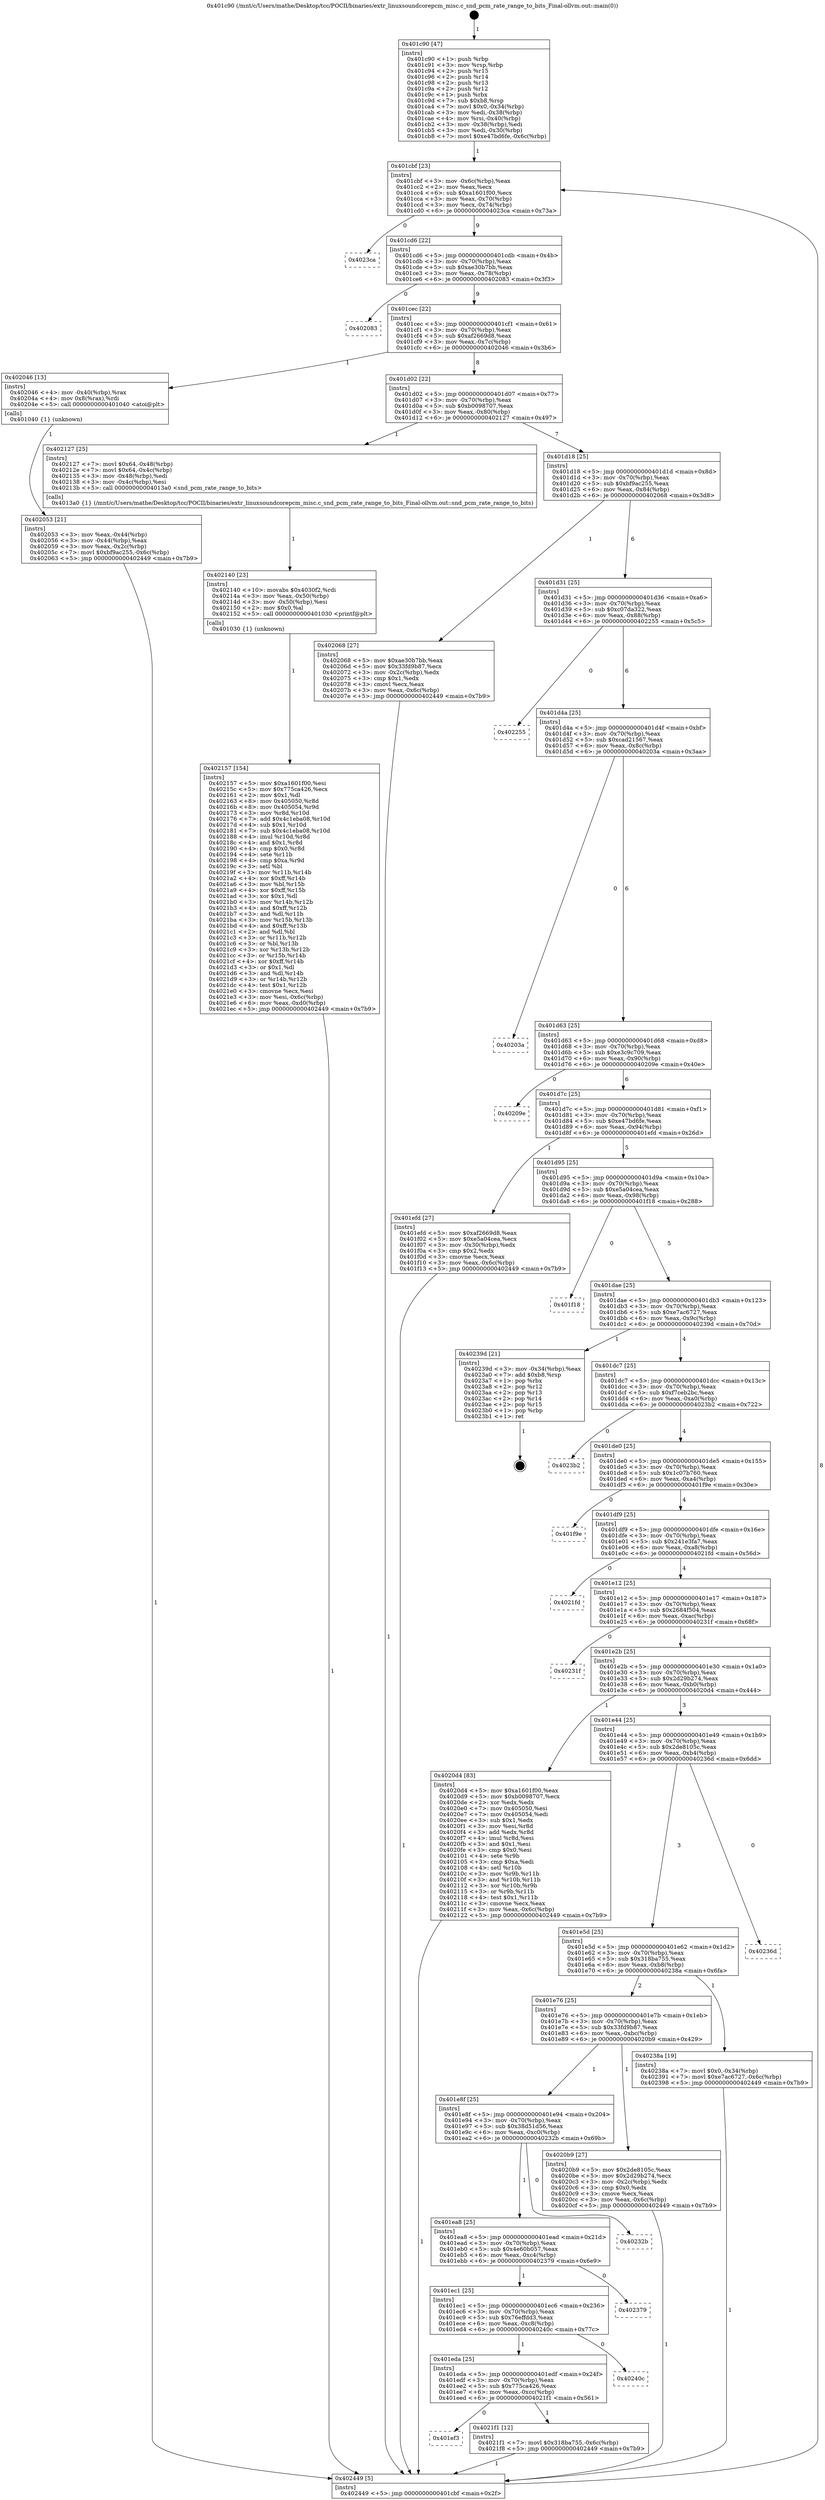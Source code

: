 digraph "0x401c90" {
  label = "0x401c90 (/mnt/c/Users/mathe/Desktop/tcc/POCII/binaries/extr_linuxsoundcorepcm_misc.c_snd_pcm_rate_range_to_bits_Final-ollvm.out::main(0))"
  labelloc = "t"
  node[shape=record]

  Entry [label="",width=0.3,height=0.3,shape=circle,fillcolor=black,style=filled]
  "0x401cbf" [label="{
     0x401cbf [23]\l
     | [instrs]\l
     &nbsp;&nbsp;0x401cbf \<+3\>: mov -0x6c(%rbp),%eax\l
     &nbsp;&nbsp;0x401cc2 \<+2\>: mov %eax,%ecx\l
     &nbsp;&nbsp;0x401cc4 \<+6\>: sub $0xa1601f00,%ecx\l
     &nbsp;&nbsp;0x401cca \<+3\>: mov %eax,-0x70(%rbp)\l
     &nbsp;&nbsp;0x401ccd \<+3\>: mov %ecx,-0x74(%rbp)\l
     &nbsp;&nbsp;0x401cd0 \<+6\>: je 00000000004023ca \<main+0x73a\>\l
  }"]
  "0x4023ca" [label="{
     0x4023ca\l
  }", style=dashed]
  "0x401cd6" [label="{
     0x401cd6 [22]\l
     | [instrs]\l
     &nbsp;&nbsp;0x401cd6 \<+5\>: jmp 0000000000401cdb \<main+0x4b\>\l
     &nbsp;&nbsp;0x401cdb \<+3\>: mov -0x70(%rbp),%eax\l
     &nbsp;&nbsp;0x401cde \<+5\>: sub $0xae30b7bb,%eax\l
     &nbsp;&nbsp;0x401ce3 \<+3\>: mov %eax,-0x78(%rbp)\l
     &nbsp;&nbsp;0x401ce6 \<+6\>: je 0000000000402083 \<main+0x3f3\>\l
  }"]
  Exit [label="",width=0.3,height=0.3,shape=circle,fillcolor=black,style=filled,peripheries=2]
  "0x402083" [label="{
     0x402083\l
  }", style=dashed]
  "0x401cec" [label="{
     0x401cec [22]\l
     | [instrs]\l
     &nbsp;&nbsp;0x401cec \<+5\>: jmp 0000000000401cf1 \<main+0x61\>\l
     &nbsp;&nbsp;0x401cf1 \<+3\>: mov -0x70(%rbp),%eax\l
     &nbsp;&nbsp;0x401cf4 \<+5\>: sub $0xaf2669d8,%eax\l
     &nbsp;&nbsp;0x401cf9 \<+3\>: mov %eax,-0x7c(%rbp)\l
     &nbsp;&nbsp;0x401cfc \<+6\>: je 0000000000402046 \<main+0x3b6\>\l
  }"]
  "0x401ef3" [label="{
     0x401ef3\l
  }", style=dashed]
  "0x402046" [label="{
     0x402046 [13]\l
     | [instrs]\l
     &nbsp;&nbsp;0x402046 \<+4\>: mov -0x40(%rbp),%rax\l
     &nbsp;&nbsp;0x40204a \<+4\>: mov 0x8(%rax),%rdi\l
     &nbsp;&nbsp;0x40204e \<+5\>: call 0000000000401040 \<atoi@plt\>\l
     | [calls]\l
     &nbsp;&nbsp;0x401040 \{1\} (unknown)\l
  }"]
  "0x401d02" [label="{
     0x401d02 [22]\l
     | [instrs]\l
     &nbsp;&nbsp;0x401d02 \<+5\>: jmp 0000000000401d07 \<main+0x77\>\l
     &nbsp;&nbsp;0x401d07 \<+3\>: mov -0x70(%rbp),%eax\l
     &nbsp;&nbsp;0x401d0a \<+5\>: sub $0xb0098707,%eax\l
     &nbsp;&nbsp;0x401d0f \<+3\>: mov %eax,-0x80(%rbp)\l
     &nbsp;&nbsp;0x401d12 \<+6\>: je 0000000000402127 \<main+0x497\>\l
  }"]
  "0x4021f1" [label="{
     0x4021f1 [12]\l
     | [instrs]\l
     &nbsp;&nbsp;0x4021f1 \<+7\>: movl $0x318ba755,-0x6c(%rbp)\l
     &nbsp;&nbsp;0x4021f8 \<+5\>: jmp 0000000000402449 \<main+0x7b9\>\l
  }"]
  "0x402127" [label="{
     0x402127 [25]\l
     | [instrs]\l
     &nbsp;&nbsp;0x402127 \<+7\>: movl $0x64,-0x48(%rbp)\l
     &nbsp;&nbsp;0x40212e \<+7\>: movl $0x64,-0x4c(%rbp)\l
     &nbsp;&nbsp;0x402135 \<+3\>: mov -0x48(%rbp),%edi\l
     &nbsp;&nbsp;0x402138 \<+3\>: mov -0x4c(%rbp),%esi\l
     &nbsp;&nbsp;0x40213b \<+5\>: call 00000000004013a0 \<snd_pcm_rate_range_to_bits\>\l
     | [calls]\l
     &nbsp;&nbsp;0x4013a0 \{1\} (/mnt/c/Users/mathe/Desktop/tcc/POCII/binaries/extr_linuxsoundcorepcm_misc.c_snd_pcm_rate_range_to_bits_Final-ollvm.out::snd_pcm_rate_range_to_bits)\l
  }"]
  "0x401d18" [label="{
     0x401d18 [25]\l
     | [instrs]\l
     &nbsp;&nbsp;0x401d18 \<+5\>: jmp 0000000000401d1d \<main+0x8d\>\l
     &nbsp;&nbsp;0x401d1d \<+3\>: mov -0x70(%rbp),%eax\l
     &nbsp;&nbsp;0x401d20 \<+5\>: sub $0xbf9ac255,%eax\l
     &nbsp;&nbsp;0x401d25 \<+6\>: mov %eax,-0x84(%rbp)\l
     &nbsp;&nbsp;0x401d2b \<+6\>: je 0000000000402068 \<main+0x3d8\>\l
  }"]
  "0x401eda" [label="{
     0x401eda [25]\l
     | [instrs]\l
     &nbsp;&nbsp;0x401eda \<+5\>: jmp 0000000000401edf \<main+0x24f\>\l
     &nbsp;&nbsp;0x401edf \<+3\>: mov -0x70(%rbp),%eax\l
     &nbsp;&nbsp;0x401ee2 \<+5\>: sub $0x775ca426,%eax\l
     &nbsp;&nbsp;0x401ee7 \<+6\>: mov %eax,-0xcc(%rbp)\l
     &nbsp;&nbsp;0x401eed \<+6\>: je 00000000004021f1 \<main+0x561\>\l
  }"]
  "0x402068" [label="{
     0x402068 [27]\l
     | [instrs]\l
     &nbsp;&nbsp;0x402068 \<+5\>: mov $0xae30b7bb,%eax\l
     &nbsp;&nbsp;0x40206d \<+5\>: mov $0x33fd9b87,%ecx\l
     &nbsp;&nbsp;0x402072 \<+3\>: mov -0x2c(%rbp),%edx\l
     &nbsp;&nbsp;0x402075 \<+3\>: cmp $0x1,%edx\l
     &nbsp;&nbsp;0x402078 \<+3\>: cmovl %ecx,%eax\l
     &nbsp;&nbsp;0x40207b \<+3\>: mov %eax,-0x6c(%rbp)\l
     &nbsp;&nbsp;0x40207e \<+5\>: jmp 0000000000402449 \<main+0x7b9\>\l
  }"]
  "0x401d31" [label="{
     0x401d31 [25]\l
     | [instrs]\l
     &nbsp;&nbsp;0x401d31 \<+5\>: jmp 0000000000401d36 \<main+0xa6\>\l
     &nbsp;&nbsp;0x401d36 \<+3\>: mov -0x70(%rbp),%eax\l
     &nbsp;&nbsp;0x401d39 \<+5\>: sub $0xc07da322,%eax\l
     &nbsp;&nbsp;0x401d3e \<+6\>: mov %eax,-0x88(%rbp)\l
     &nbsp;&nbsp;0x401d44 \<+6\>: je 0000000000402255 \<main+0x5c5\>\l
  }"]
  "0x40240c" [label="{
     0x40240c\l
  }", style=dashed]
  "0x402255" [label="{
     0x402255\l
  }", style=dashed]
  "0x401d4a" [label="{
     0x401d4a [25]\l
     | [instrs]\l
     &nbsp;&nbsp;0x401d4a \<+5\>: jmp 0000000000401d4f \<main+0xbf\>\l
     &nbsp;&nbsp;0x401d4f \<+3\>: mov -0x70(%rbp),%eax\l
     &nbsp;&nbsp;0x401d52 \<+5\>: sub $0xcad21567,%eax\l
     &nbsp;&nbsp;0x401d57 \<+6\>: mov %eax,-0x8c(%rbp)\l
     &nbsp;&nbsp;0x401d5d \<+6\>: je 000000000040203a \<main+0x3aa\>\l
  }"]
  "0x401ec1" [label="{
     0x401ec1 [25]\l
     | [instrs]\l
     &nbsp;&nbsp;0x401ec1 \<+5\>: jmp 0000000000401ec6 \<main+0x236\>\l
     &nbsp;&nbsp;0x401ec6 \<+3\>: mov -0x70(%rbp),%eax\l
     &nbsp;&nbsp;0x401ec9 \<+5\>: sub $0x76effdd3,%eax\l
     &nbsp;&nbsp;0x401ece \<+6\>: mov %eax,-0xc8(%rbp)\l
     &nbsp;&nbsp;0x401ed4 \<+6\>: je 000000000040240c \<main+0x77c\>\l
  }"]
  "0x40203a" [label="{
     0x40203a\l
  }", style=dashed]
  "0x401d63" [label="{
     0x401d63 [25]\l
     | [instrs]\l
     &nbsp;&nbsp;0x401d63 \<+5\>: jmp 0000000000401d68 \<main+0xd8\>\l
     &nbsp;&nbsp;0x401d68 \<+3\>: mov -0x70(%rbp),%eax\l
     &nbsp;&nbsp;0x401d6b \<+5\>: sub $0xe3c9c709,%eax\l
     &nbsp;&nbsp;0x401d70 \<+6\>: mov %eax,-0x90(%rbp)\l
     &nbsp;&nbsp;0x401d76 \<+6\>: je 000000000040209e \<main+0x40e\>\l
  }"]
  "0x402379" [label="{
     0x402379\l
  }", style=dashed]
  "0x40209e" [label="{
     0x40209e\l
  }", style=dashed]
  "0x401d7c" [label="{
     0x401d7c [25]\l
     | [instrs]\l
     &nbsp;&nbsp;0x401d7c \<+5\>: jmp 0000000000401d81 \<main+0xf1\>\l
     &nbsp;&nbsp;0x401d81 \<+3\>: mov -0x70(%rbp),%eax\l
     &nbsp;&nbsp;0x401d84 \<+5\>: sub $0xe47bd6fe,%eax\l
     &nbsp;&nbsp;0x401d89 \<+6\>: mov %eax,-0x94(%rbp)\l
     &nbsp;&nbsp;0x401d8f \<+6\>: je 0000000000401efd \<main+0x26d\>\l
  }"]
  "0x401ea8" [label="{
     0x401ea8 [25]\l
     | [instrs]\l
     &nbsp;&nbsp;0x401ea8 \<+5\>: jmp 0000000000401ead \<main+0x21d\>\l
     &nbsp;&nbsp;0x401ead \<+3\>: mov -0x70(%rbp),%eax\l
     &nbsp;&nbsp;0x401eb0 \<+5\>: sub $0x4e60b057,%eax\l
     &nbsp;&nbsp;0x401eb5 \<+6\>: mov %eax,-0xc4(%rbp)\l
     &nbsp;&nbsp;0x401ebb \<+6\>: je 0000000000402379 \<main+0x6e9\>\l
  }"]
  "0x401efd" [label="{
     0x401efd [27]\l
     | [instrs]\l
     &nbsp;&nbsp;0x401efd \<+5\>: mov $0xaf2669d8,%eax\l
     &nbsp;&nbsp;0x401f02 \<+5\>: mov $0xe5a04cea,%ecx\l
     &nbsp;&nbsp;0x401f07 \<+3\>: mov -0x30(%rbp),%edx\l
     &nbsp;&nbsp;0x401f0a \<+3\>: cmp $0x2,%edx\l
     &nbsp;&nbsp;0x401f0d \<+3\>: cmovne %ecx,%eax\l
     &nbsp;&nbsp;0x401f10 \<+3\>: mov %eax,-0x6c(%rbp)\l
     &nbsp;&nbsp;0x401f13 \<+5\>: jmp 0000000000402449 \<main+0x7b9\>\l
  }"]
  "0x401d95" [label="{
     0x401d95 [25]\l
     | [instrs]\l
     &nbsp;&nbsp;0x401d95 \<+5\>: jmp 0000000000401d9a \<main+0x10a\>\l
     &nbsp;&nbsp;0x401d9a \<+3\>: mov -0x70(%rbp),%eax\l
     &nbsp;&nbsp;0x401d9d \<+5\>: sub $0xe5a04cea,%eax\l
     &nbsp;&nbsp;0x401da2 \<+6\>: mov %eax,-0x98(%rbp)\l
     &nbsp;&nbsp;0x401da8 \<+6\>: je 0000000000401f18 \<main+0x288\>\l
  }"]
  "0x402449" [label="{
     0x402449 [5]\l
     | [instrs]\l
     &nbsp;&nbsp;0x402449 \<+5\>: jmp 0000000000401cbf \<main+0x2f\>\l
  }"]
  "0x401c90" [label="{
     0x401c90 [47]\l
     | [instrs]\l
     &nbsp;&nbsp;0x401c90 \<+1\>: push %rbp\l
     &nbsp;&nbsp;0x401c91 \<+3\>: mov %rsp,%rbp\l
     &nbsp;&nbsp;0x401c94 \<+2\>: push %r15\l
     &nbsp;&nbsp;0x401c96 \<+2\>: push %r14\l
     &nbsp;&nbsp;0x401c98 \<+2\>: push %r13\l
     &nbsp;&nbsp;0x401c9a \<+2\>: push %r12\l
     &nbsp;&nbsp;0x401c9c \<+1\>: push %rbx\l
     &nbsp;&nbsp;0x401c9d \<+7\>: sub $0xb8,%rsp\l
     &nbsp;&nbsp;0x401ca4 \<+7\>: movl $0x0,-0x34(%rbp)\l
     &nbsp;&nbsp;0x401cab \<+3\>: mov %edi,-0x38(%rbp)\l
     &nbsp;&nbsp;0x401cae \<+4\>: mov %rsi,-0x40(%rbp)\l
     &nbsp;&nbsp;0x401cb2 \<+3\>: mov -0x38(%rbp),%edi\l
     &nbsp;&nbsp;0x401cb5 \<+3\>: mov %edi,-0x30(%rbp)\l
     &nbsp;&nbsp;0x401cb8 \<+7\>: movl $0xe47bd6fe,-0x6c(%rbp)\l
  }"]
  "0x402053" [label="{
     0x402053 [21]\l
     | [instrs]\l
     &nbsp;&nbsp;0x402053 \<+3\>: mov %eax,-0x44(%rbp)\l
     &nbsp;&nbsp;0x402056 \<+3\>: mov -0x44(%rbp),%eax\l
     &nbsp;&nbsp;0x402059 \<+3\>: mov %eax,-0x2c(%rbp)\l
     &nbsp;&nbsp;0x40205c \<+7\>: movl $0xbf9ac255,-0x6c(%rbp)\l
     &nbsp;&nbsp;0x402063 \<+5\>: jmp 0000000000402449 \<main+0x7b9\>\l
  }"]
  "0x40232b" [label="{
     0x40232b\l
  }", style=dashed]
  "0x401f18" [label="{
     0x401f18\l
  }", style=dashed]
  "0x401dae" [label="{
     0x401dae [25]\l
     | [instrs]\l
     &nbsp;&nbsp;0x401dae \<+5\>: jmp 0000000000401db3 \<main+0x123\>\l
     &nbsp;&nbsp;0x401db3 \<+3\>: mov -0x70(%rbp),%eax\l
     &nbsp;&nbsp;0x401db6 \<+5\>: sub $0xe7ac6727,%eax\l
     &nbsp;&nbsp;0x401dbb \<+6\>: mov %eax,-0x9c(%rbp)\l
     &nbsp;&nbsp;0x401dc1 \<+6\>: je 000000000040239d \<main+0x70d\>\l
  }"]
  "0x402157" [label="{
     0x402157 [154]\l
     | [instrs]\l
     &nbsp;&nbsp;0x402157 \<+5\>: mov $0xa1601f00,%esi\l
     &nbsp;&nbsp;0x40215c \<+5\>: mov $0x775ca426,%ecx\l
     &nbsp;&nbsp;0x402161 \<+2\>: mov $0x1,%dl\l
     &nbsp;&nbsp;0x402163 \<+8\>: mov 0x405050,%r8d\l
     &nbsp;&nbsp;0x40216b \<+8\>: mov 0x405054,%r9d\l
     &nbsp;&nbsp;0x402173 \<+3\>: mov %r8d,%r10d\l
     &nbsp;&nbsp;0x402176 \<+7\>: add $0x4c1eba08,%r10d\l
     &nbsp;&nbsp;0x40217d \<+4\>: sub $0x1,%r10d\l
     &nbsp;&nbsp;0x402181 \<+7\>: sub $0x4c1eba08,%r10d\l
     &nbsp;&nbsp;0x402188 \<+4\>: imul %r10d,%r8d\l
     &nbsp;&nbsp;0x40218c \<+4\>: and $0x1,%r8d\l
     &nbsp;&nbsp;0x402190 \<+4\>: cmp $0x0,%r8d\l
     &nbsp;&nbsp;0x402194 \<+4\>: sete %r11b\l
     &nbsp;&nbsp;0x402198 \<+4\>: cmp $0xa,%r9d\l
     &nbsp;&nbsp;0x40219c \<+3\>: setl %bl\l
     &nbsp;&nbsp;0x40219f \<+3\>: mov %r11b,%r14b\l
     &nbsp;&nbsp;0x4021a2 \<+4\>: xor $0xff,%r14b\l
     &nbsp;&nbsp;0x4021a6 \<+3\>: mov %bl,%r15b\l
     &nbsp;&nbsp;0x4021a9 \<+4\>: xor $0xff,%r15b\l
     &nbsp;&nbsp;0x4021ad \<+3\>: xor $0x1,%dl\l
     &nbsp;&nbsp;0x4021b0 \<+3\>: mov %r14b,%r12b\l
     &nbsp;&nbsp;0x4021b3 \<+4\>: and $0xff,%r12b\l
     &nbsp;&nbsp;0x4021b7 \<+3\>: and %dl,%r11b\l
     &nbsp;&nbsp;0x4021ba \<+3\>: mov %r15b,%r13b\l
     &nbsp;&nbsp;0x4021bd \<+4\>: and $0xff,%r13b\l
     &nbsp;&nbsp;0x4021c1 \<+2\>: and %dl,%bl\l
     &nbsp;&nbsp;0x4021c3 \<+3\>: or %r11b,%r12b\l
     &nbsp;&nbsp;0x4021c6 \<+3\>: or %bl,%r13b\l
     &nbsp;&nbsp;0x4021c9 \<+3\>: xor %r13b,%r12b\l
     &nbsp;&nbsp;0x4021cc \<+3\>: or %r15b,%r14b\l
     &nbsp;&nbsp;0x4021cf \<+4\>: xor $0xff,%r14b\l
     &nbsp;&nbsp;0x4021d3 \<+3\>: or $0x1,%dl\l
     &nbsp;&nbsp;0x4021d6 \<+3\>: and %dl,%r14b\l
     &nbsp;&nbsp;0x4021d9 \<+3\>: or %r14b,%r12b\l
     &nbsp;&nbsp;0x4021dc \<+4\>: test $0x1,%r12b\l
     &nbsp;&nbsp;0x4021e0 \<+3\>: cmovne %ecx,%esi\l
     &nbsp;&nbsp;0x4021e3 \<+3\>: mov %esi,-0x6c(%rbp)\l
     &nbsp;&nbsp;0x4021e6 \<+6\>: mov %eax,-0xd0(%rbp)\l
     &nbsp;&nbsp;0x4021ec \<+5\>: jmp 0000000000402449 \<main+0x7b9\>\l
  }"]
  "0x40239d" [label="{
     0x40239d [21]\l
     | [instrs]\l
     &nbsp;&nbsp;0x40239d \<+3\>: mov -0x34(%rbp),%eax\l
     &nbsp;&nbsp;0x4023a0 \<+7\>: add $0xb8,%rsp\l
     &nbsp;&nbsp;0x4023a7 \<+1\>: pop %rbx\l
     &nbsp;&nbsp;0x4023a8 \<+2\>: pop %r12\l
     &nbsp;&nbsp;0x4023aa \<+2\>: pop %r13\l
     &nbsp;&nbsp;0x4023ac \<+2\>: pop %r14\l
     &nbsp;&nbsp;0x4023ae \<+2\>: pop %r15\l
     &nbsp;&nbsp;0x4023b0 \<+1\>: pop %rbp\l
     &nbsp;&nbsp;0x4023b1 \<+1\>: ret\l
  }"]
  "0x401dc7" [label="{
     0x401dc7 [25]\l
     | [instrs]\l
     &nbsp;&nbsp;0x401dc7 \<+5\>: jmp 0000000000401dcc \<main+0x13c\>\l
     &nbsp;&nbsp;0x401dcc \<+3\>: mov -0x70(%rbp),%eax\l
     &nbsp;&nbsp;0x401dcf \<+5\>: sub $0xf7ceb2bc,%eax\l
     &nbsp;&nbsp;0x401dd4 \<+6\>: mov %eax,-0xa0(%rbp)\l
     &nbsp;&nbsp;0x401dda \<+6\>: je 00000000004023b2 \<main+0x722\>\l
  }"]
  "0x402140" [label="{
     0x402140 [23]\l
     | [instrs]\l
     &nbsp;&nbsp;0x402140 \<+10\>: movabs $0x4030f2,%rdi\l
     &nbsp;&nbsp;0x40214a \<+3\>: mov %eax,-0x50(%rbp)\l
     &nbsp;&nbsp;0x40214d \<+3\>: mov -0x50(%rbp),%esi\l
     &nbsp;&nbsp;0x402150 \<+2\>: mov $0x0,%al\l
     &nbsp;&nbsp;0x402152 \<+5\>: call 0000000000401030 \<printf@plt\>\l
     | [calls]\l
     &nbsp;&nbsp;0x401030 \{1\} (unknown)\l
  }"]
  "0x4023b2" [label="{
     0x4023b2\l
  }", style=dashed]
  "0x401de0" [label="{
     0x401de0 [25]\l
     | [instrs]\l
     &nbsp;&nbsp;0x401de0 \<+5\>: jmp 0000000000401de5 \<main+0x155\>\l
     &nbsp;&nbsp;0x401de5 \<+3\>: mov -0x70(%rbp),%eax\l
     &nbsp;&nbsp;0x401de8 \<+5\>: sub $0x1c07b760,%eax\l
     &nbsp;&nbsp;0x401ded \<+6\>: mov %eax,-0xa4(%rbp)\l
     &nbsp;&nbsp;0x401df3 \<+6\>: je 0000000000401f9e \<main+0x30e\>\l
  }"]
  "0x401e8f" [label="{
     0x401e8f [25]\l
     | [instrs]\l
     &nbsp;&nbsp;0x401e8f \<+5\>: jmp 0000000000401e94 \<main+0x204\>\l
     &nbsp;&nbsp;0x401e94 \<+3\>: mov -0x70(%rbp),%eax\l
     &nbsp;&nbsp;0x401e97 \<+5\>: sub $0x38d51d56,%eax\l
     &nbsp;&nbsp;0x401e9c \<+6\>: mov %eax,-0xc0(%rbp)\l
     &nbsp;&nbsp;0x401ea2 \<+6\>: je 000000000040232b \<main+0x69b\>\l
  }"]
  "0x401f9e" [label="{
     0x401f9e\l
  }", style=dashed]
  "0x401df9" [label="{
     0x401df9 [25]\l
     | [instrs]\l
     &nbsp;&nbsp;0x401df9 \<+5\>: jmp 0000000000401dfe \<main+0x16e\>\l
     &nbsp;&nbsp;0x401dfe \<+3\>: mov -0x70(%rbp),%eax\l
     &nbsp;&nbsp;0x401e01 \<+5\>: sub $0x241e3fa7,%eax\l
     &nbsp;&nbsp;0x401e06 \<+6\>: mov %eax,-0xa8(%rbp)\l
     &nbsp;&nbsp;0x401e0c \<+6\>: je 00000000004021fd \<main+0x56d\>\l
  }"]
  "0x4020b9" [label="{
     0x4020b9 [27]\l
     | [instrs]\l
     &nbsp;&nbsp;0x4020b9 \<+5\>: mov $0x2de8105c,%eax\l
     &nbsp;&nbsp;0x4020be \<+5\>: mov $0x2d29b274,%ecx\l
     &nbsp;&nbsp;0x4020c3 \<+3\>: mov -0x2c(%rbp),%edx\l
     &nbsp;&nbsp;0x4020c6 \<+3\>: cmp $0x0,%edx\l
     &nbsp;&nbsp;0x4020c9 \<+3\>: cmove %ecx,%eax\l
     &nbsp;&nbsp;0x4020cc \<+3\>: mov %eax,-0x6c(%rbp)\l
     &nbsp;&nbsp;0x4020cf \<+5\>: jmp 0000000000402449 \<main+0x7b9\>\l
  }"]
  "0x4021fd" [label="{
     0x4021fd\l
  }", style=dashed]
  "0x401e12" [label="{
     0x401e12 [25]\l
     | [instrs]\l
     &nbsp;&nbsp;0x401e12 \<+5\>: jmp 0000000000401e17 \<main+0x187\>\l
     &nbsp;&nbsp;0x401e17 \<+3\>: mov -0x70(%rbp),%eax\l
     &nbsp;&nbsp;0x401e1a \<+5\>: sub $0x2684f504,%eax\l
     &nbsp;&nbsp;0x401e1f \<+6\>: mov %eax,-0xac(%rbp)\l
     &nbsp;&nbsp;0x401e25 \<+6\>: je 000000000040231f \<main+0x68f\>\l
  }"]
  "0x401e76" [label="{
     0x401e76 [25]\l
     | [instrs]\l
     &nbsp;&nbsp;0x401e76 \<+5\>: jmp 0000000000401e7b \<main+0x1eb\>\l
     &nbsp;&nbsp;0x401e7b \<+3\>: mov -0x70(%rbp),%eax\l
     &nbsp;&nbsp;0x401e7e \<+5\>: sub $0x33fd9b87,%eax\l
     &nbsp;&nbsp;0x401e83 \<+6\>: mov %eax,-0xbc(%rbp)\l
     &nbsp;&nbsp;0x401e89 \<+6\>: je 00000000004020b9 \<main+0x429\>\l
  }"]
  "0x40231f" [label="{
     0x40231f\l
  }", style=dashed]
  "0x401e2b" [label="{
     0x401e2b [25]\l
     | [instrs]\l
     &nbsp;&nbsp;0x401e2b \<+5\>: jmp 0000000000401e30 \<main+0x1a0\>\l
     &nbsp;&nbsp;0x401e30 \<+3\>: mov -0x70(%rbp),%eax\l
     &nbsp;&nbsp;0x401e33 \<+5\>: sub $0x2d29b274,%eax\l
     &nbsp;&nbsp;0x401e38 \<+6\>: mov %eax,-0xb0(%rbp)\l
     &nbsp;&nbsp;0x401e3e \<+6\>: je 00000000004020d4 \<main+0x444\>\l
  }"]
  "0x40238a" [label="{
     0x40238a [19]\l
     | [instrs]\l
     &nbsp;&nbsp;0x40238a \<+7\>: movl $0x0,-0x34(%rbp)\l
     &nbsp;&nbsp;0x402391 \<+7\>: movl $0xe7ac6727,-0x6c(%rbp)\l
     &nbsp;&nbsp;0x402398 \<+5\>: jmp 0000000000402449 \<main+0x7b9\>\l
  }"]
  "0x4020d4" [label="{
     0x4020d4 [83]\l
     | [instrs]\l
     &nbsp;&nbsp;0x4020d4 \<+5\>: mov $0xa1601f00,%eax\l
     &nbsp;&nbsp;0x4020d9 \<+5\>: mov $0xb0098707,%ecx\l
     &nbsp;&nbsp;0x4020de \<+2\>: xor %edx,%edx\l
     &nbsp;&nbsp;0x4020e0 \<+7\>: mov 0x405050,%esi\l
     &nbsp;&nbsp;0x4020e7 \<+7\>: mov 0x405054,%edi\l
     &nbsp;&nbsp;0x4020ee \<+3\>: sub $0x1,%edx\l
     &nbsp;&nbsp;0x4020f1 \<+3\>: mov %esi,%r8d\l
     &nbsp;&nbsp;0x4020f4 \<+3\>: add %edx,%r8d\l
     &nbsp;&nbsp;0x4020f7 \<+4\>: imul %r8d,%esi\l
     &nbsp;&nbsp;0x4020fb \<+3\>: and $0x1,%esi\l
     &nbsp;&nbsp;0x4020fe \<+3\>: cmp $0x0,%esi\l
     &nbsp;&nbsp;0x402101 \<+4\>: sete %r9b\l
     &nbsp;&nbsp;0x402105 \<+3\>: cmp $0xa,%edi\l
     &nbsp;&nbsp;0x402108 \<+4\>: setl %r10b\l
     &nbsp;&nbsp;0x40210c \<+3\>: mov %r9b,%r11b\l
     &nbsp;&nbsp;0x40210f \<+3\>: and %r10b,%r11b\l
     &nbsp;&nbsp;0x402112 \<+3\>: xor %r10b,%r9b\l
     &nbsp;&nbsp;0x402115 \<+3\>: or %r9b,%r11b\l
     &nbsp;&nbsp;0x402118 \<+4\>: test $0x1,%r11b\l
     &nbsp;&nbsp;0x40211c \<+3\>: cmovne %ecx,%eax\l
     &nbsp;&nbsp;0x40211f \<+3\>: mov %eax,-0x6c(%rbp)\l
     &nbsp;&nbsp;0x402122 \<+5\>: jmp 0000000000402449 \<main+0x7b9\>\l
  }"]
  "0x401e44" [label="{
     0x401e44 [25]\l
     | [instrs]\l
     &nbsp;&nbsp;0x401e44 \<+5\>: jmp 0000000000401e49 \<main+0x1b9\>\l
     &nbsp;&nbsp;0x401e49 \<+3\>: mov -0x70(%rbp),%eax\l
     &nbsp;&nbsp;0x401e4c \<+5\>: sub $0x2de8105c,%eax\l
     &nbsp;&nbsp;0x401e51 \<+6\>: mov %eax,-0xb4(%rbp)\l
     &nbsp;&nbsp;0x401e57 \<+6\>: je 000000000040236d \<main+0x6dd\>\l
  }"]
  "0x401e5d" [label="{
     0x401e5d [25]\l
     | [instrs]\l
     &nbsp;&nbsp;0x401e5d \<+5\>: jmp 0000000000401e62 \<main+0x1d2\>\l
     &nbsp;&nbsp;0x401e62 \<+3\>: mov -0x70(%rbp),%eax\l
     &nbsp;&nbsp;0x401e65 \<+5\>: sub $0x318ba755,%eax\l
     &nbsp;&nbsp;0x401e6a \<+6\>: mov %eax,-0xb8(%rbp)\l
     &nbsp;&nbsp;0x401e70 \<+6\>: je 000000000040238a \<main+0x6fa\>\l
  }"]
  "0x40236d" [label="{
     0x40236d\l
  }", style=dashed]
  Entry -> "0x401c90" [label=" 1"]
  "0x401cbf" -> "0x4023ca" [label=" 0"]
  "0x401cbf" -> "0x401cd6" [label=" 9"]
  "0x40239d" -> Exit [label=" 1"]
  "0x401cd6" -> "0x402083" [label=" 0"]
  "0x401cd6" -> "0x401cec" [label=" 9"]
  "0x40238a" -> "0x402449" [label=" 1"]
  "0x401cec" -> "0x402046" [label=" 1"]
  "0x401cec" -> "0x401d02" [label=" 8"]
  "0x4021f1" -> "0x402449" [label=" 1"]
  "0x401d02" -> "0x402127" [label=" 1"]
  "0x401d02" -> "0x401d18" [label=" 7"]
  "0x401eda" -> "0x401ef3" [label=" 0"]
  "0x401d18" -> "0x402068" [label=" 1"]
  "0x401d18" -> "0x401d31" [label=" 6"]
  "0x401eda" -> "0x4021f1" [label=" 1"]
  "0x401d31" -> "0x402255" [label=" 0"]
  "0x401d31" -> "0x401d4a" [label=" 6"]
  "0x401ec1" -> "0x401eda" [label=" 1"]
  "0x401d4a" -> "0x40203a" [label=" 0"]
  "0x401d4a" -> "0x401d63" [label=" 6"]
  "0x401ec1" -> "0x40240c" [label=" 0"]
  "0x401d63" -> "0x40209e" [label=" 0"]
  "0x401d63" -> "0x401d7c" [label=" 6"]
  "0x401ea8" -> "0x401ec1" [label=" 1"]
  "0x401d7c" -> "0x401efd" [label=" 1"]
  "0x401d7c" -> "0x401d95" [label=" 5"]
  "0x401efd" -> "0x402449" [label=" 1"]
  "0x401c90" -> "0x401cbf" [label=" 1"]
  "0x402449" -> "0x401cbf" [label=" 8"]
  "0x402046" -> "0x402053" [label=" 1"]
  "0x402053" -> "0x402449" [label=" 1"]
  "0x402068" -> "0x402449" [label=" 1"]
  "0x401ea8" -> "0x402379" [label=" 0"]
  "0x401d95" -> "0x401f18" [label=" 0"]
  "0x401d95" -> "0x401dae" [label=" 5"]
  "0x401e8f" -> "0x401ea8" [label=" 1"]
  "0x401dae" -> "0x40239d" [label=" 1"]
  "0x401dae" -> "0x401dc7" [label=" 4"]
  "0x401e8f" -> "0x40232b" [label=" 0"]
  "0x401dc7" -> "0x4023b2" [label=" 0"]
  "0x401dc7" -> "0x401de0" [label=" 4"]
  "0x402157" -> "0x402449" [label=" 1"]
  "0x401de0" -> "0x401f9e" [label=" 0"]
  "0x401de0" -> "0x401df9" [label=" 4"]
  "0x402140" -> "0x402157" [label=" 1"]
  "0x401df9" -> "0x4021fd" [label=" 0"]
  "0x401df9" -> "0x401e12" [label=" 4"]
  "0x402127" -> "0x402140" [label=" 1"]
  "0x401e12" -> "0x40231f" [label=" 0"]
  "0x401e12" -> "0x401e2b" [label=" 4"]
  "0x4020b9" -> "0x402449" [label=" 1"]
  "0x401e2b" -> "0x4020d4" [label=" 1"]
  "0x401e2b" -> "0x401e44" [label=" 3"]
  "0x401e76" -> "0x401e8f" [label=" 1"]
  "0x401e44" -> "0x40236d" [label=" 0"]
  "0x401e44" -> "0x401e5d" [label=" 3"]
  "0x401e76" -> "0x4020b9" [label=" 1"]
  "0x401e5d" -> "0x40238a" [label=" 1"]
  "0x401e5d" -> "0x401e76" [label=" 2"]
  "0x4020d4" -> "0x402449" [label=" 1"]
}
